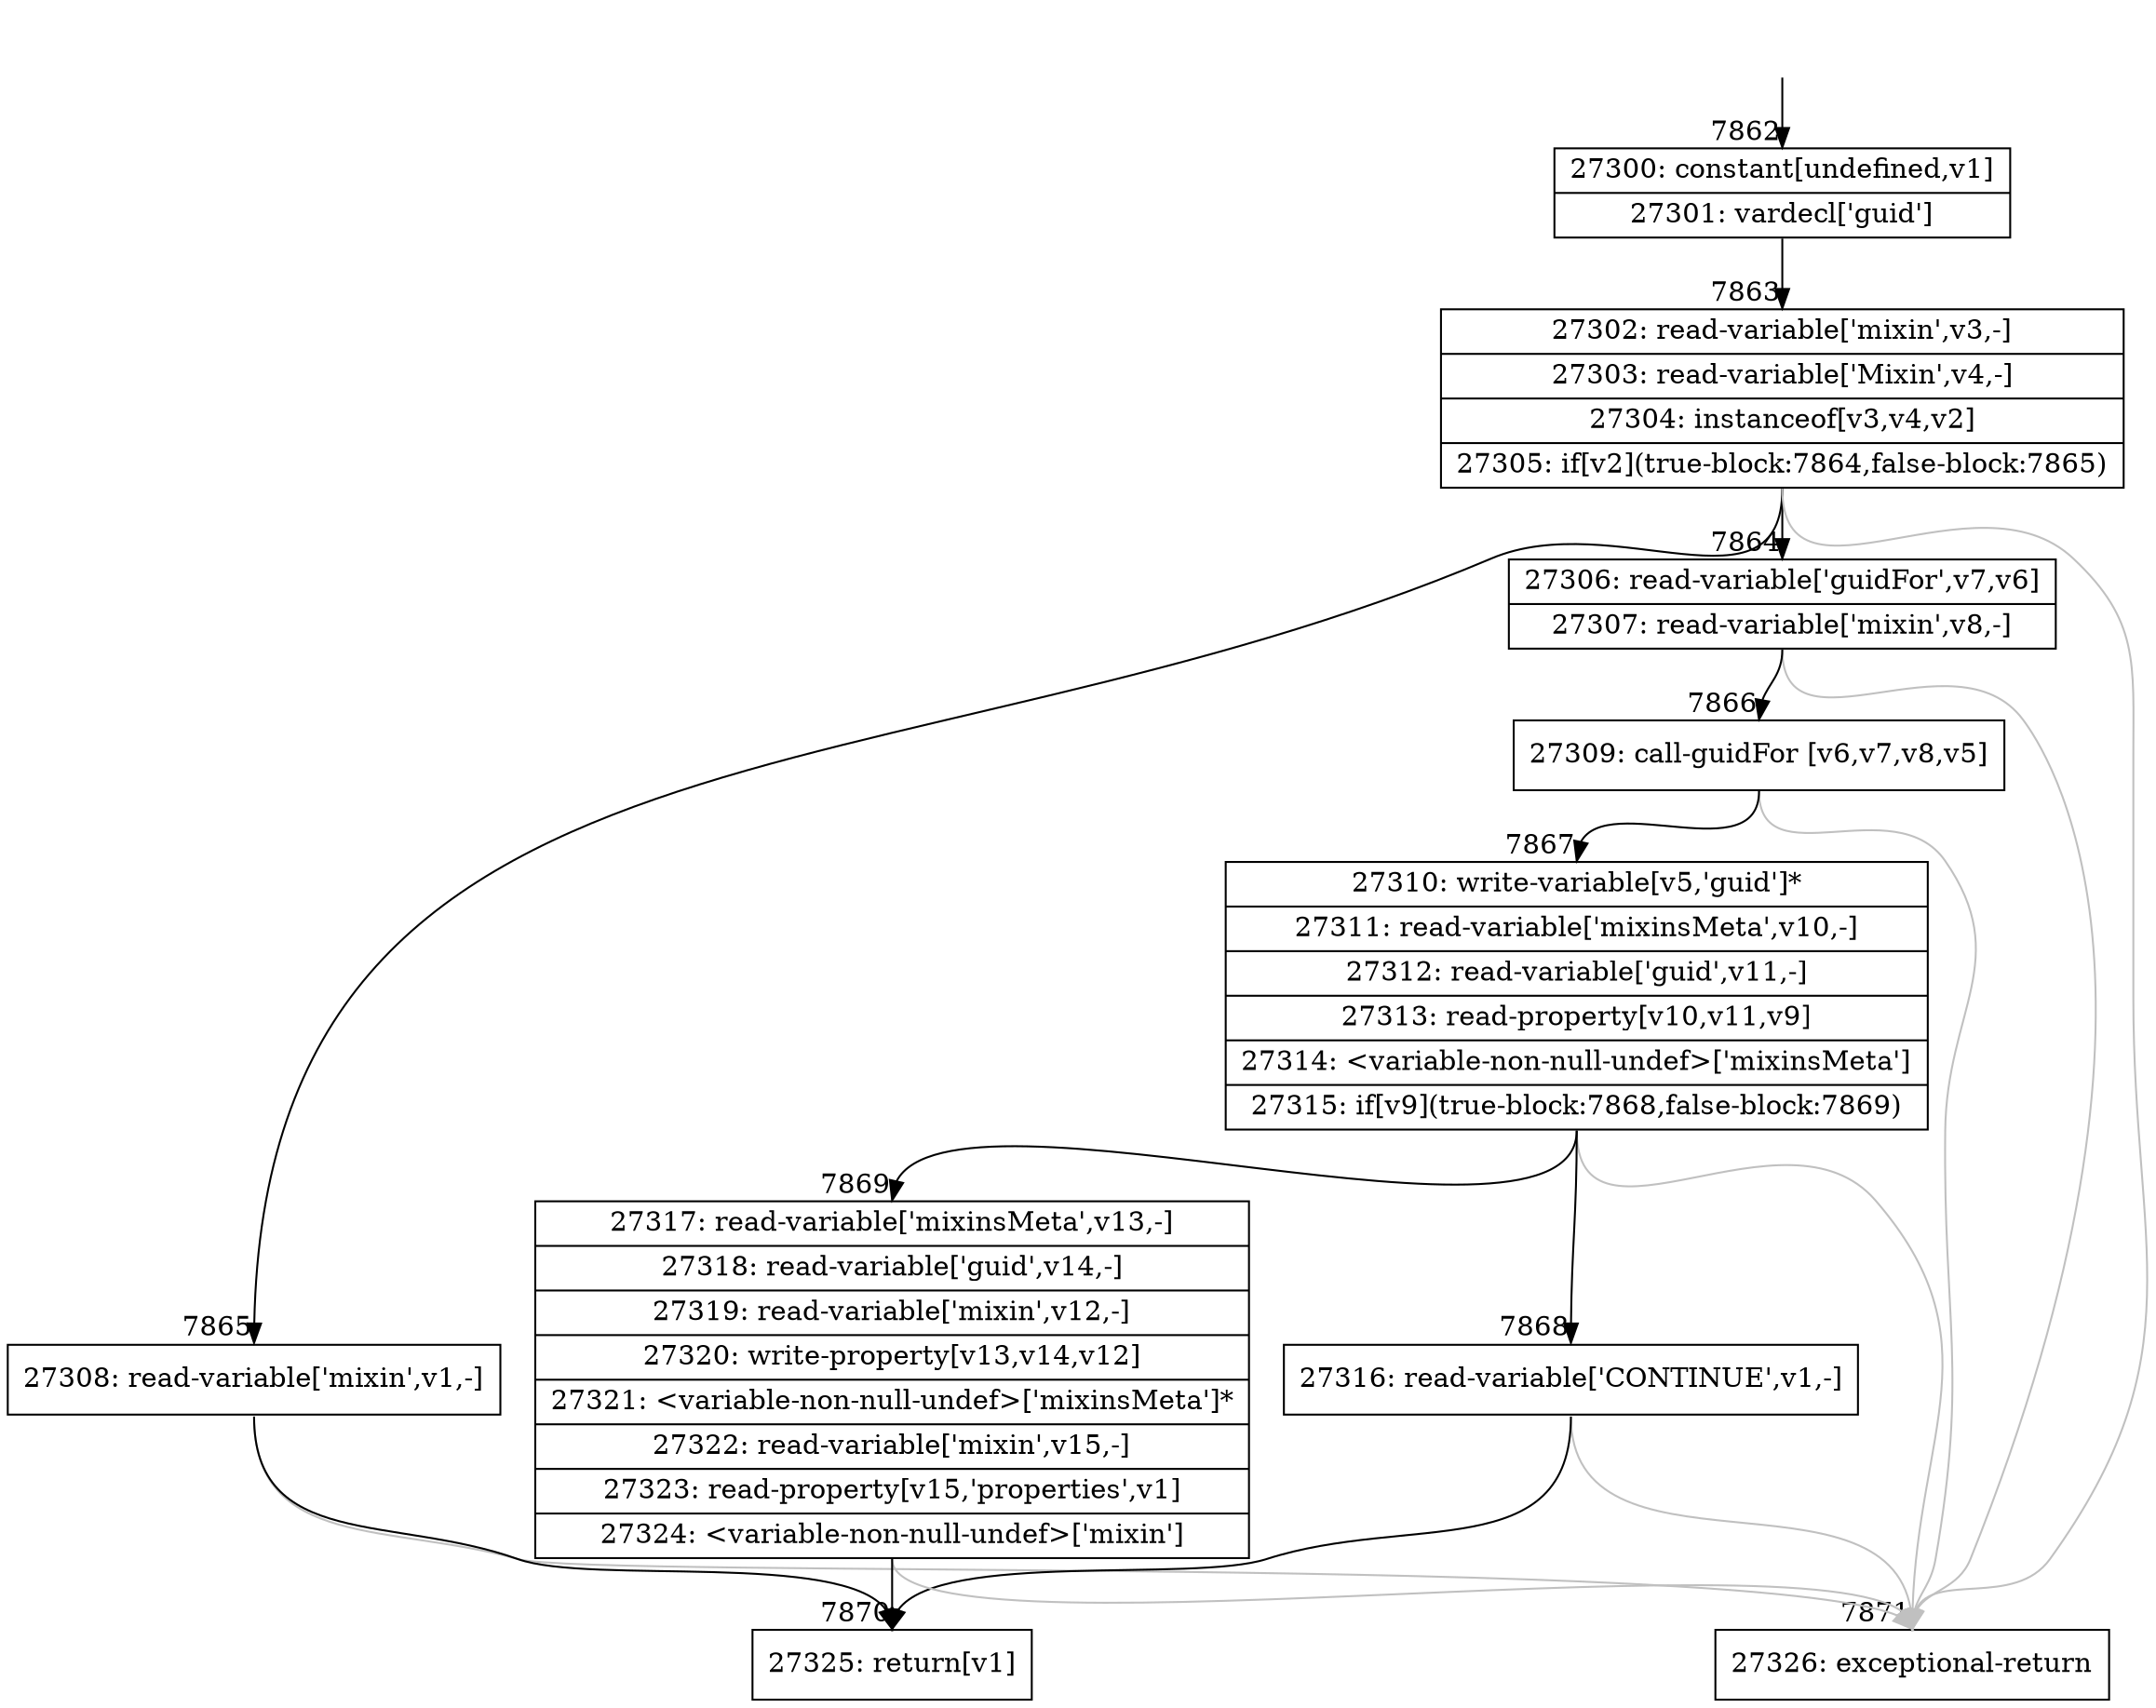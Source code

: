digraph {
rankdir="TD"
BB_entry667[shape=none,label=""];
BB_entry667 -> BB7862 [tailport=s, headport=n, headlabel="    7862"]
BB7862 [shape=record label="{27300: constant[undefined,v1]|27301: vardecl['guid']}" ] 
BB7862 -> BB7863 [tailport=s, headport=n, headlabel="      7863"]
BB7863 [shape=record label="{27302: read-variable['mixin',v3,-]|27303: read-variable['Mixin',v4,-]|27304: instanceof[v3,v4,v2]|27305: if[v2](true-block:7864,false-block:7865)}" ] 
BB7863 -> BB7864 [tailport=s, headport=n, headlabel="      7864"]
BB7863 -> BB7865 [tailport=s, headport=n, headlabel="      7865"]
BB7863 -> BB7871 [tailport=s, headport=n, color=gray, headlabel="      7871"]
BB7864 [shape=record label="{27306: read-variable['guidFor',v7,v6]|27307: read-variable['mixin',v8,-]}" ] 
BB7864 -> BB7866 [tailport=s, headport=n, headlabel="      7866"]
BB7864 -> BB7871 [tailport=s, headport=n, color=gray]
BB7865 [shape=record label="{27308: read-variable['mixin',v1,-]}" ] 
BB7865 -> BB7870 [tailport=s, headport=n, headlabel="      7870"]
BB7865 -> BB7871 [tailport=s, headport=n, color=gray]
BB7866 [shape=record label="{27309: call-guidFor [v6,v7,v8,v5]}" ] 
BB7866 -> BB7867 [tailport=s, headport=n, headlabel="      7867"]
BB7866 -> BB7871 [tailport=s, headport=n, color=gray]
BB7867 [shape=record label="{27310: write-variable[v5,'guid']*|27311: read-variable['mixinsMeta',v10,-]|27312: read-variable['guid',v11,-]|27313: read-property[v10,v11,v9]|27314: \<variable-non-null-undef\>['mixinsMeta']|27315: if[v9](true-block:7868,false-block:7869)}" ] 
BB7867 -> BB7868 [tailport=s, headport=n, headlabel="      7868"]
BB7867 -> BB7869 [tailport=s, headport=n, headlabel="      7869"]
BB7867 -> BB7871 [tailport=s, headport=n, color=gray]
BB7868 [shape=record label="{27316: read-variable['CONTINUE',v1,-]}" ] 
BB7868 -> BB7870 [tailport=s, headport=n]
BB7868 -> BB7871 [tailport=s, headport=n, color=gray]
BB7869 [shape=record label="{27317: read-variable['mixinsMeta',v13,-]|27318: read-variable['guid',v14,-]|27319: read-variable['mixin',v12,-]|27320: write-property[v13,v14,v12]|27321: \<variable-non-null-undef\>['mixinsMeta']*|27322: read-variable['mixin',v15,-]|27323: read-property[v15,'properties',v1]|27324: \<variable-non-null-undef\>['mixin']}" ] 
BB7869 -> BB7870 [tailport=s, headport=n]
BB7869 -> BB7871 [tailport=s, headport=n, color=gray]
BB7870 [shape=record label="{27325: return[v1]}" ] 
BB7871 [shape=record label="{27326: exceptional-return}" ] 
//#$~ 14525
}

